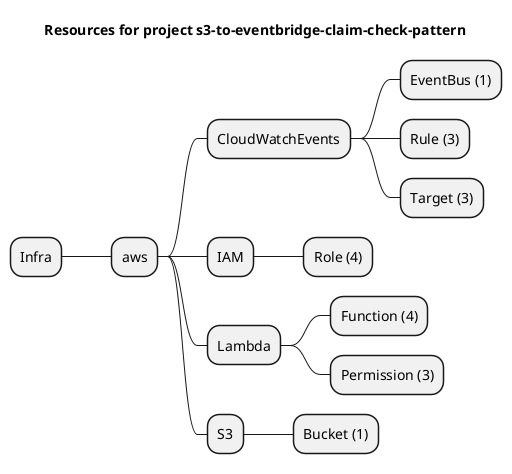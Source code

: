 @startmindmap
title Resources for project s3-to-eventbridge-claim-check-pattern
skinparam monochrome true
+ Infra
++ aws
+++ CloudWatchEvents
++++ EventBus (1)
++++ Rule (3)
++++ Target (3)
+++ IAM
++++ Role (4)
+++ Lambda
++++ Function (4)
++++ Permission (3)
+++ S3
++++ Bucket (1)
@endmindmap